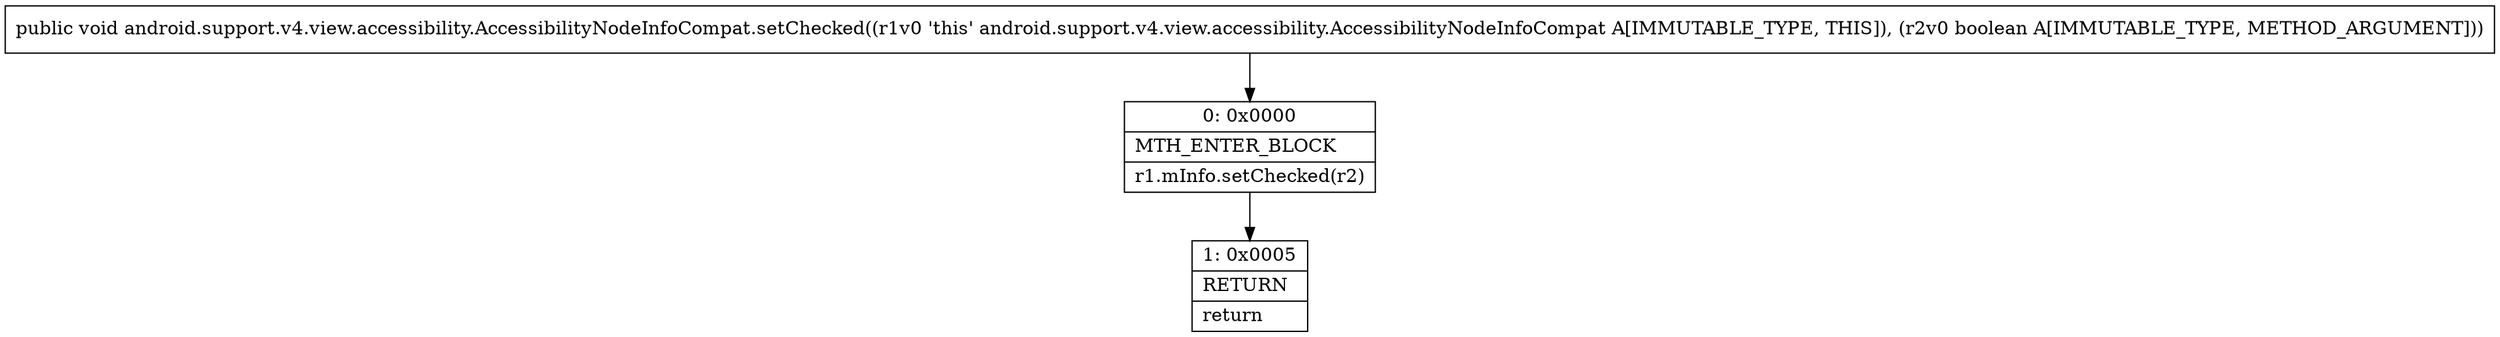 digraph "CFG forandroid.support.v4.view.accessibility.AccessibilityNodeInfoCompat.setChecked(Z)V" {
Node_0 [shape=record,label="{0\:\ 0x0000|MTH_ENTER_BLOCK\l|r1.mInfo.setChecked(r2)\l}"];
Node_1 [shape=record,label="{1\:\ 0x0005|RETURN\l|return\l}"];
MethodNode[shape=record,label="{public void android.support.v4.view.accessibility.AccessibilityNodeInfoCompat.setChecked((r1v0 'this' android.support.v4.view.accessibility.AccessibilityNodeInfoCompat A[IMMUTABLE_TYPE, THIS]), (r2v0 boolean A[IMMUTABLE_TYPE, METHOD_ARGUMENT])) }"];
MethodNode -> Node_0;
Node_0 -> Node_1;
}

